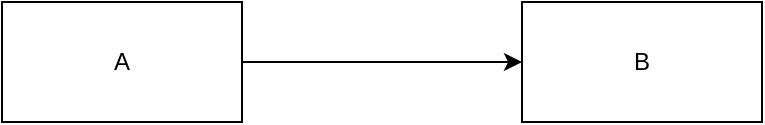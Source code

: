 <mxfile>
    <diagram id="YqrGe2sCJ2cU_Qc01Z7c" name="Page-1">
        <mxGraphModel dx="1105" dy="412" grid="1" gridSize="10" guides="1" tooltips="1" connect="1" arrows="1" fold="1" page="1" pageScale="1" pageWidth="850" pageHeight="1100" math="0" shadow="0">
            <root>
                <mxCell id="0"/>
                <mxCell id="1" parent="0"/>
                <mxCell id="4" style="edgeStyle=none;html=1;entryX=0;entryY=0.5;entryDx=0;entryDy=0;" edge="1" parent="1" source="2" target="3">
                    <mxGeometry relative="1" as="geometry"/>
                </mxCell>
                <mxCell id="2" value="A" style="rounded=0;whiteSpace=wrap;html=1;fillColor=none;" vertex="1" parent="1">
                    <mxGeometry x="140" y="150" width="120" height="60" as="geometry"/>
                </mxCell>
                <mxCell id="3" value="B" style="rounded=0;whiteSpace=wrap;html=1;fillColor=none;" vertex="1" parent="1">
                    <mxGeometry x="400" y="150" width="120" height="60" as="geometry"/>
                </mxCell>
            </root>
        </mxGraphModel>
    </diagram>
</mxfile>